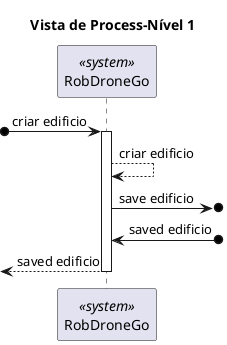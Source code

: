 @startuml
title "Vista de Process-Nível 1"




participant RobDroneGo <<system>>



?o-> RobDroneGo : criar edificio
activate RobDroneGo
RobDroneGo --> RobDroneGo :criar edificio

RobDroneGo ->o] : save edificio
]o-> RobDroneGo : saved edificio

?<-- RobDroneGo  : saved edificio
deactivate RobDroneGo


@enduml




